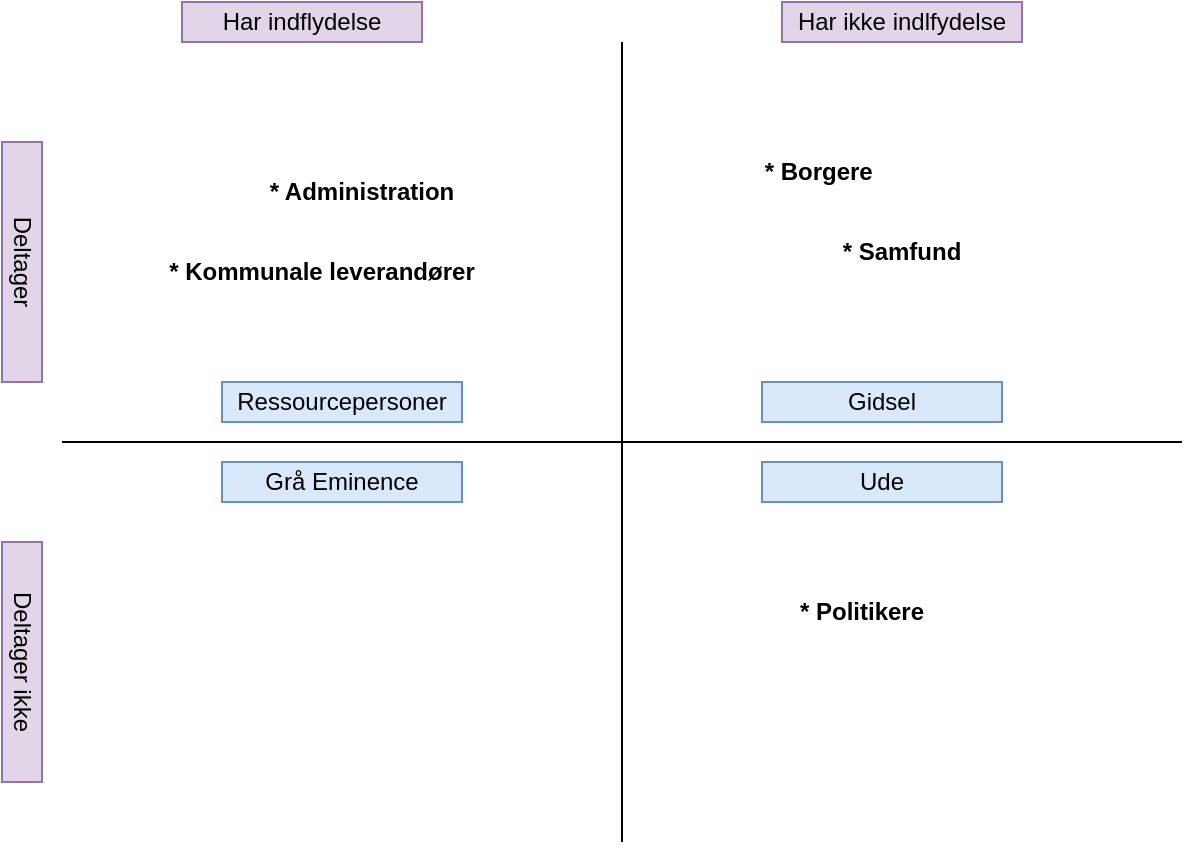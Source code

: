 <mxfile version="22.1.7" type="github">
  <diagram name="Side-1" id="Kf9_SM2S3UEdj10ifnin">
    <mxGraphModel dx="2954" dy="1098" grid="1" gridSize="10" guides="1" tooltips="1" connect="1" arrows="1" fold="1" page="1" pageScale="1" pageWidth="827" pageHeight="1169" math="0" shadow="0">
      <root>
        <mxCell id="0" />
        <mxCell id="1" parent="0" />
        <mxCell id="Hfg1uIaj8xVwxkPxyxNq-1" value="" style="endArrow=none;html=1;rounded=0;" edge="1" parent="1">
          <mxGeometry width="50" height="50" relative="1" as="geometry">
            <mxPoint x="400" y="480" as="sourcePoint" />
            <mxPoint x="400" y="80" as="targetPoint" />
          </mxGeometry>
        </mxCell>
        <mxCell id="Hfg1uIaj8xVwxkPxyxNq-2" value="" style="endArrow=none;html=1;rounded=0;" edge="1" parent="1">
          <mxGeometry width="50" height="50" relative="1" as="geometry">
            <mxPoint x="120" y="280" as="sourcePoint" />
            <mxPoint x="680" y="280" as="targetPoint" />
          </mxGeometry>
        </mxCell>
        <mxCell id="Hfg1uIaj8xVwxkPxyxNq-4" value="Ressourcepersoner" style="rounded=0;whiteSpace=wrap;html=1;fillColor=#dae8fc;strokeColor=#6c8ebf;" vertex="1" parent="1">
          <mxGeometry x="200" y="250" width="120" height="20" as="geometry" />
        </mxCell>
        <mxCell id="Hfg1uIaj8xVwxkPxyxNq-5" value="Grå Eminence" style="rounded=0;whiteSpace=wrap;html=1;fillColor=#dae8fc;strokeColor=#6c8ebf;" vertex="1" parent="1">
          <mxGeometry x="200" y="290" width="120" height="20" as="geometry" />
        </mxCell>
        <mxCell id="Hfg1uIaj8xVwxkPxyxNq-6" value="Ude" style="rounded=0;whiteSpace=wrap;html=1;fillColor=#dae8fc;strokeColor=#6c8ebf;" vertex="1" parent="1">
          <mxGeometry x="470" y="290" width="120" height="20" as="geometry" />
        </mxCell>
        <mxCell id="Hfg1uIaj8xVwxkPxyxNq-7" value="Gidsel" style="rounded=0;whiteSpace=wrap;html=1;fillColor=#dae8fc;strokeColor=#6c8ebf;" vertex="1" parent="1">
          <mxGeometry x="470" y="250" width="120" height="20" as="geometry" />
        </mxCell>
        <mxCell id="Hfg1uIaj8xVwxkPxyxNq-8" value="Deltager" style="rounded=0;whiteSpace=wrap;html=1;fillColor=#e1d5e7;strokeColor=#9673a6;rotation=90;flipV=0;flipH=1;" vertex="1" parent="1">
          <mxGeometry x="40" y="180" width="120" height="20" as="geometry" />
        </mxCell>
        <mxCell id="Hfg1uIaj8xVwxkPxyxNq-9" value="Deltager ikke" style="rounded=0;whiteSpace=wrap;html=1;fillColor=#e1d5e7;strokeColor=#9673a6;rotation=90;flipV=0;flipH=1;" vertex="1" parent="1">
          <mxGeometry x="40" y="380" width="120" height="20" as="geometry" />
        </mxCell>
        <mxCell id="Hfg1uIaj8xVwxkPxyxNq-12" value="Har indflydelse" style="rounded=0;whiteSpace=wrap;html=1;fillColor=#e1d5e7;strokeColor=#9673a6;rotation=0;flipV=0;flipH=1;" vertex="1" parent="1">
          <mxGeometry x="180" y="60" width="120" height="20" as="geometry" />
        </mxCell>
        <mxCell id="Hfg1uIaj8xVwxkPxyxNq-13" value="Har ikke indlfydelse" style="rounded=0;whiteSpace=wrap;html=1;fillColor=#e1d5e7;strokeColor=#9673a6;rotation=0;flipV=0;flipH=1;" vertex="1" parent="1">
          <mxGeometry x="480" y="60" width="120" height="20" as="geometry" />
        </mxCell>
        <mxCell id="Hfg1uIaj8xVwxkPxyxNq-14" value="* Administration" style="text;strokeColor=none;align=center;fillColor=none;html=1;verticalAlign=middle;whiteSpace=wrap;rounded=0;fontStyle=1" vertex="1" parent="1">
          <mxGeometry x="220" y="140" width="100" height="30" as="geometry" />
        </mxCell>
        <mxCell id="Hfg1uIaj8xVwxkPxyxNq-15" value="* Kommunale leverandører" style="text;strokeColor=none;align=center;fillColor=none;html=1;verticalAlign=middle;whiteSpace=wrap;rounded=0;fontStyle=1" vertex="1" parent="1">
          <mxGeometry x="160" y="180" width="180" height="30" as="geometry" />
        </mxCell>
        <mxCell id="Hfg1uIaj8xVwxkPxyxNq-16" value="* Borgere&amp;nbsp;" style="text;strokeColor=none;align=center;fillColor=none;html=1;verticalAlign=middle;whiteSpace=wrap;rounded=0;fontStyle=1" vertex="1" parent="1">
          <mxGeometry x="450" y="130" width="100" height="30" as="geometry" />
        </mxCell>
        <mxCell id="Hfg1uIaj8xVwxkPxyxNq-17" value="* Samfund" style="text;strokeColor=none;align=center;fillColor=none;html=1;verticalAlign=middle;whiteSpace=wrap;rounded=0;fontStyle=1" vertex="1" parent="1">
          <mxGeometry x="490" y="170" width="100" height="30" as="geometry" />
        </mxCell>
        <mxCell id="Hfg1uIaj8xVwxkPxyxNq-18" value="* Politikere" style="text;strokeColor=none;align=center;fillColor=none;html=1;verticalAlign=middle;whiteSpace=wrap;rounded=0;fontStyle=1" vertex="1" parent="1">
          <mxGeometry x="470" y="350" width="100" height="30" as="geometry" />
        </mxCell>
      </root>
    </mxGraphModel>
  </diagram>
</mxfile>
